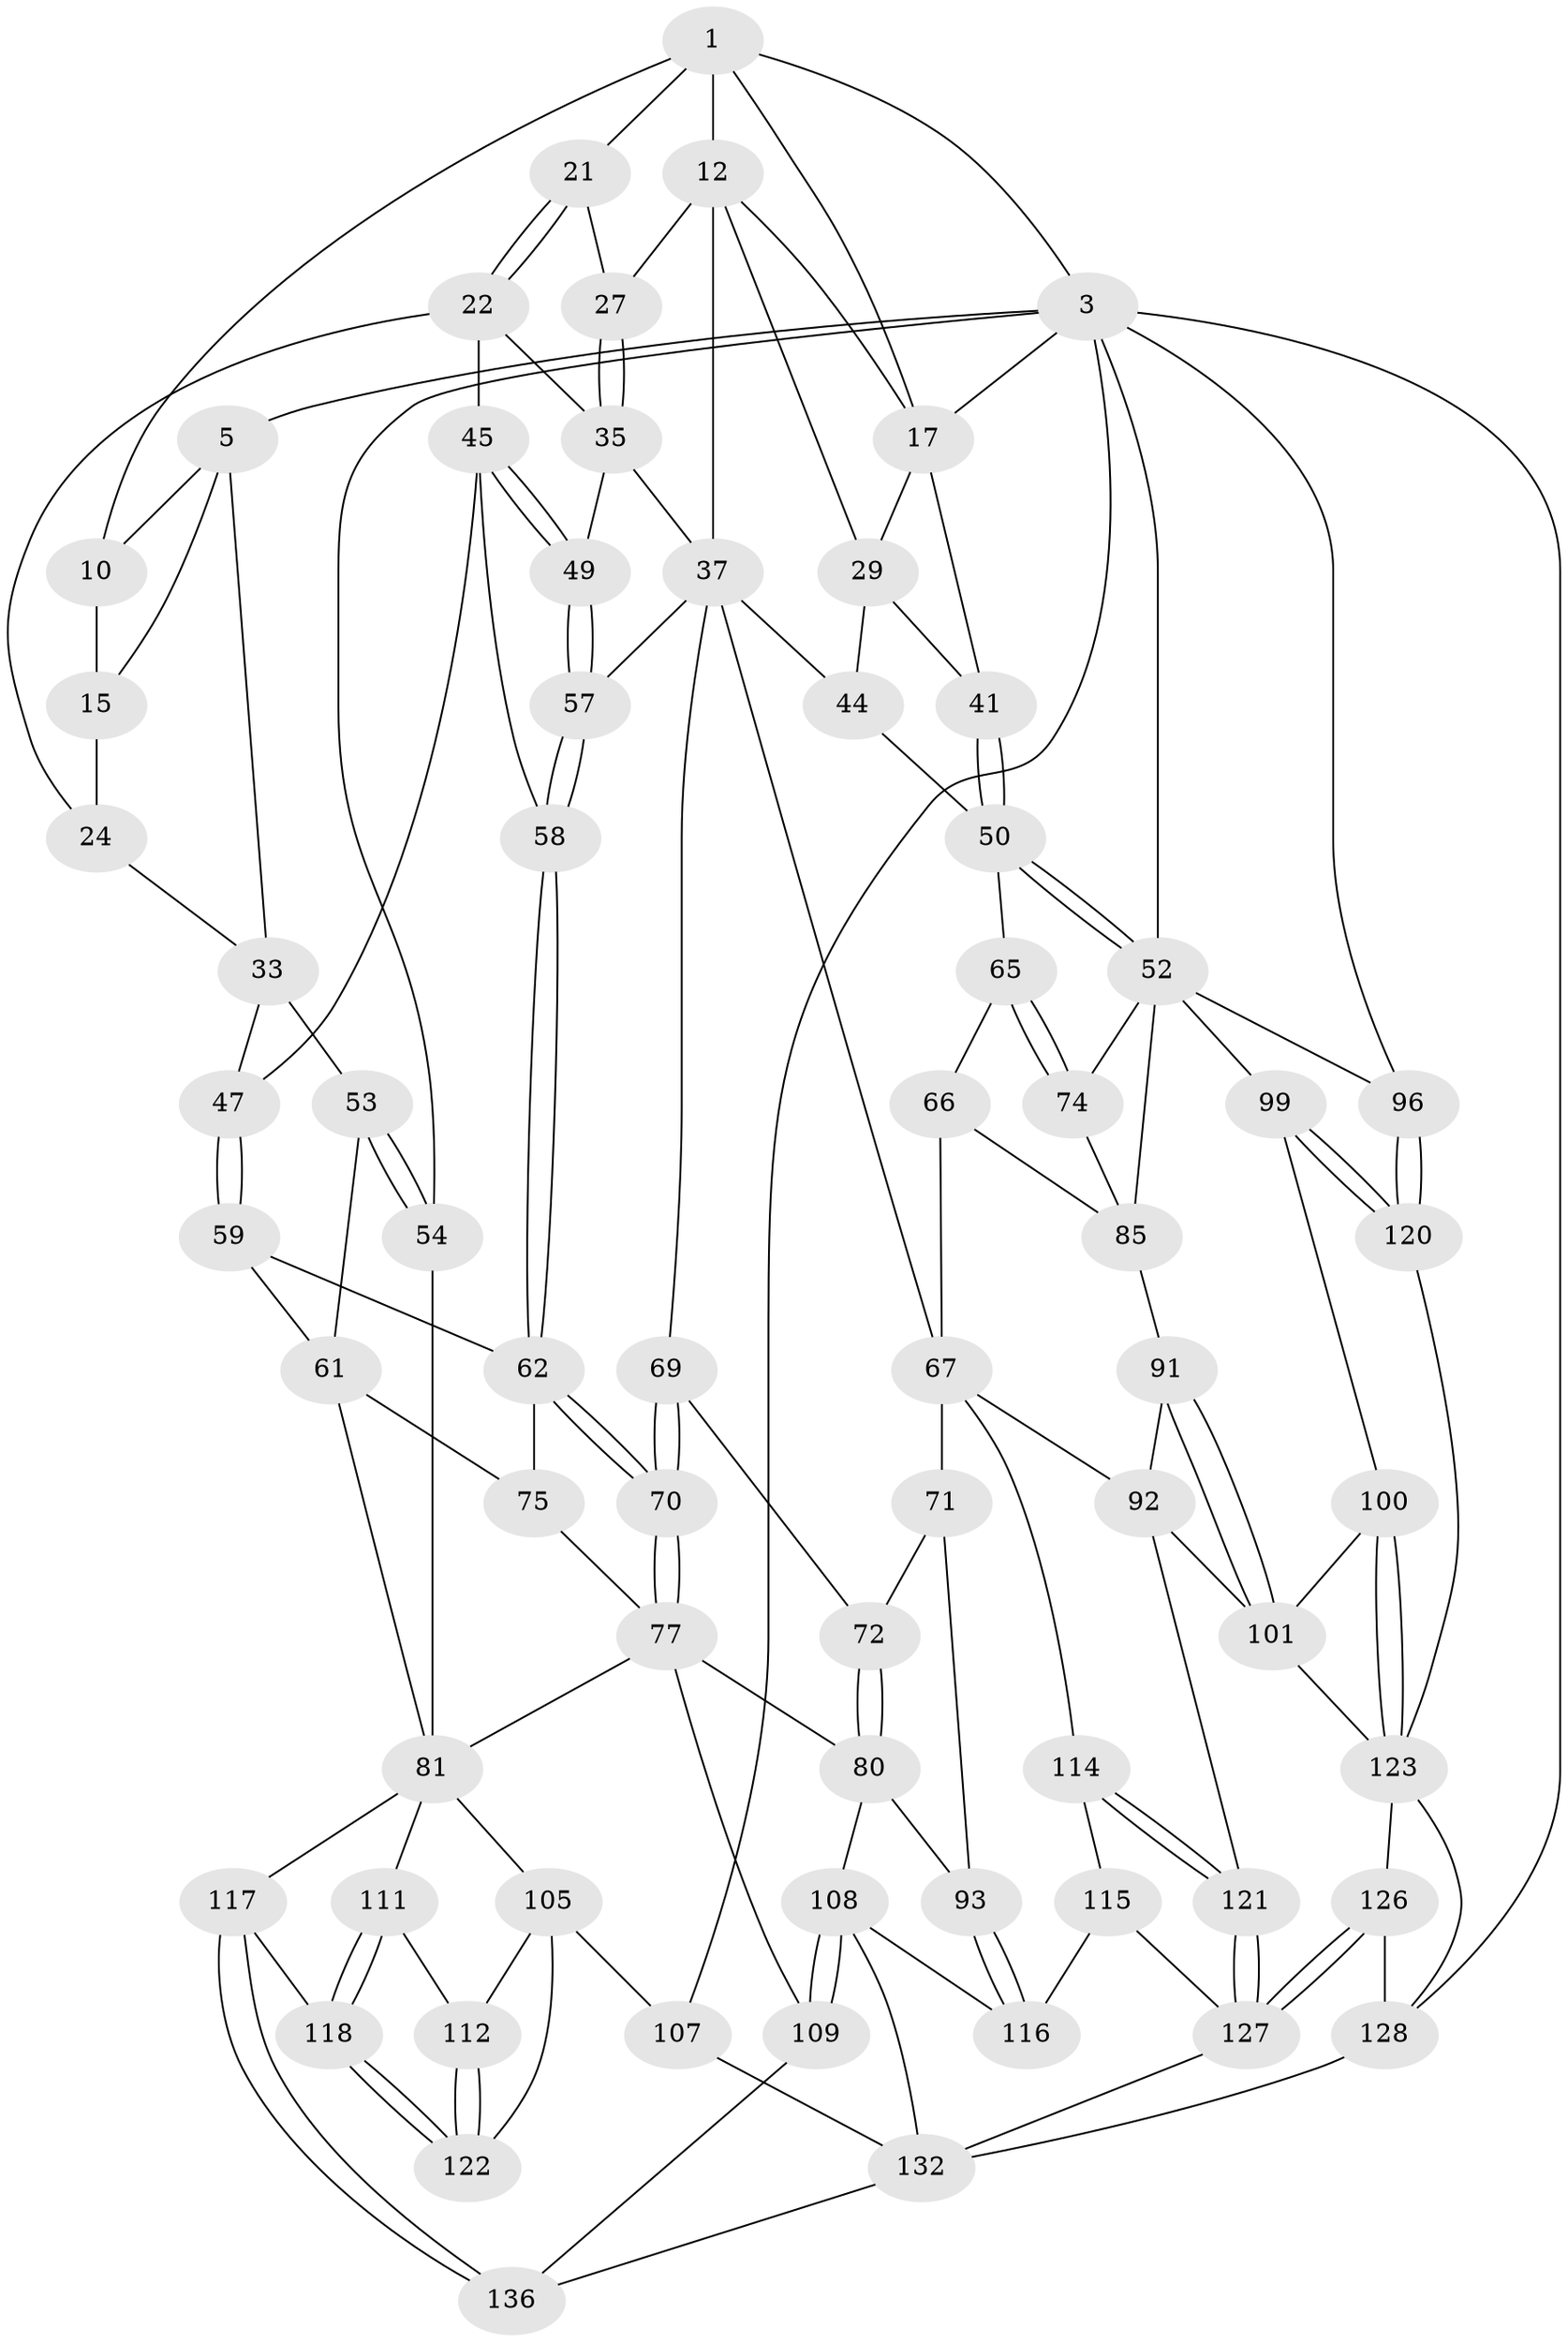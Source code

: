 // original degree distribution, {3: 0.014492753623188406, 4: 0.2463768115942029, 6: 0.2318840579710145, 5: 0.5072463768115942}
// Generated by graph-tools (version 1.1) at 2025/28/03/15/25 16:28:05]
// undirected, 69 vertices, 154 edges
graph export_dot {
graph [start="1"]
  node [color=gray90,style=filled];
  1 [pos="+0.7560265554009722+0",super="+2+7"];
  3 [pos="+1+0",super="+4+19+95"];
  5 [pos="+0+0",super="+6+14"];
  10 [pos="+0.57480731541105+0.00574994196233298"];
  12 [pos="+0.8310494466293207+0.18773928697006179",super="+13"];
  15 [pos="+0.28489303793701615+0.09328082260828237",super="+16"];
  17 [pos="+0.9293413677399658+0.10581318209312177",super="+20+18"];
  21 [pos="+0.5529416887395667+0.25418847366765757",super="+28"];
  22 [pos="+0.5425106485863067+0.27941623004507304",super="+23"];
  24 [pos="+0.4840317452108087+0.24495043755054166",super="+31"];
  27 [pos="+0.7066812837649569+0.23473263252031823"];
  29 [pos="+0.8655219653742484+0.24184957334427562",super="+42"];
  33 [pos="+0.23206400112132+0.31775921933801426",super="+34+48"];
  35 [pos="+0.5732534067205658+0.3125098679647495",super="+36"];
  37 [pos="+0.7536976286133565+0.2988328909485322",super="+38"];
  41 [pos="+0.912312604872051+0.27117860098748847"];
  44 [pos="+0.8018320813264028+0.37971919806465726"];
  45 [pos="+0.374047249989028+0.3107294185373547",super="+46"];
  47 [pos="+0.26132523623511844+0.3651271787242011"];
  49 [pos="+0.43506659813572396+0.400955334023648"];
  50 [pos="+0.9761648592593806+0.44116401237009933",super="+51"];
  52 [pos="+1+0.4411855844071894",super="+73"];
  53 [pos="+0.02221313309597721+0.4877715197889018",super="+55"];
  54 [pos="+0+0.5056886985686176"];
  57 [pos="+0.41202412126313515+0.4431660657045067"];
  58 [pos="+0.3898721403342797+0.4506074998387826"];
  59 [pos="+0.26024451777271634+0.36995284868245976",super="+60"];
  61 [pos="+0.1885010399577803+0.5117632883832911",super="+76"];
  62 [pos="+0.3430845141696151+0.5279077314360062",super="+63"];
  65 [pos="+0.9018785994747708+0.5251751477352014"];
  66 [pos="+0.7588828635991484+0.5819543948713453"];
  67 [pos="+0.7400561914103373+0.5820755362312711",super="+87+68"];
  69 [pos="+0.5042338279664991+0.5521366968492573"];
  70 [pos="+0.3805360304318106+0.5899567931134885"];
  71 [pos="+0.651190007537356+0.5834923517124685",super="+90"];
  72 [pos="+0.5158885992190126+0.55925712405732"];
  74 [pos="+0.9688043146224287+0.6382833506123272"];
  75 [pos="+0.28504589184326584+0.5846593055279652"];
  77 [pos="+0.38386789532068105+0.6955719648937635",super="+78"];
  80 [pos="+0.4352233048754729+0.7113023740618655",super="+94"];
  81 [pos="+0.20361528314905306+0.7054092909586305",super="+82"];
  85 [pos="+0.9178828125746227+0.6807880113791084",super="+86"];
  91 [pos="+0.8517660949996166+0.7428725957016625"];
  92 [pos="+0.8041525191423791+0.741876353666654",super="+102"];
  93 [pos="+0.4825677864274439+0.7299444382947118"];
  96 [pos="+1+1"];
  99 [pos="+0.947375609113213+0.7851088279193198"];
  100 [pos="+0.9071881454874098+0.8054139351200824"];
  101 [pos="+0.8764669886585941+0.7860508304303301",super="+104"];
  105 [pos="+0+0.6836664431681098",super="+106"];
  107 [pos="+0+1"];
  108 [pos="+0.4485709796683778+0.8419810420629814",super="+119"];
  109 [pos="+0.3686278936966365+0.9321437893040857",super="+135"];
  111 [pos="+0.08538272303584359+0.8006742977913066"];
  112 [pos="+0.0381269743469945+0.8141518338123113"];
  114 [pos="+0.634325844743597+0.8182224437793872"];
  115 [pos="+0.5707539577482205+0.8661467564232702"];
  116 [pos="+0.5621390722611468+0.867965185764609"];
  117 [pos="+0.18909845727823305+0.8775717050397415"];
  118 [pos="+0.10036548439726464+0.878806468148694"];
  120 [pos="+0.9930476666780678+0.8627768991425507"];
  121 [pos="+0.6990217380811252+0.867125920017543"];
  122 [pos="+0+1"];
  123 [pos="+0.8973173956393052+0.8555353217730707",super="+125+124"];
  126 [pos="+0.8065562940333335+0.8990789783396962",super="+129"];
  127 [pos="+0.7201936170796798+0.9472391036575264",super="+131"];
  128 [pos="+0.9016318882940574+0.8909200723177078",super="+130"];
  132 [pos="+0.6882816787641582+1",super="+133"];
  136 [pos="+0.1911129720591133+0.9280440826995899"];
  1 -- 3;
  1 -- 12 [weight=2];
  1 -- 17;
  1 -- 10;
  1 -- 21 [weight=2];
  3 -- 107 [weight=2];
  3 -- 5;
  3 -- 54;
  3 -- 17;
  3 -- 52;
  3 -- 96;
  3 -- 128;
  5 -- 10;
  5 -- 15;
  5 -- 33;
  10 -- 15;
  12 -- 17;
  12 -- 37 [weight=2];
  12 -- 27;
  12 -- 29;
  15 -- 24 [weight=2];
  17 -- 29;
  17 -- 41;
  21 -- 22;
  21 -- 22;
  21 -- 27;
  22 -- 35;
  22 -- 24 [weight=2];
  22 -- 45;
  24 -- 33;
  27 -- 35;
  27 -- 35;
  29 -- 41;
  29 -- 44;
  33 -- 53 [weight=2];
  33 -- 47;
  35 -- 49;
  35 -- 37;
  37 -- 67;
  37 -- 69;
  37 -- 57;
  37 -- 44;
  41 -- 50;
  41 -- 50;
  44 -- 50;
  45 -- 49;
  45 -- 49;
  45 -- 58;
  45 -- 47;
  47 -- 59;
  47 -- 59;
  49 -- 57;
  49 -- 57;
  50 -- 52;
  50 -- 52;
  50 -- 65;
  52 -- 96;
  52 -- 99;
  52 -- 85;
  52 -- 74;
  53 -- 54;
  53 -- 54;
  53 -- 61;
  54 -- 81;
  57 -- 58;
  57 -- 58;
  58 -- 62;
  58 -- 62;
  59 -- 61;
  59 -- 62 [weight=2];
  61 -- 81;
  61 -- 75;
  62 -- 70;
  62 -- 70;
  62 -- 75;
  65 -- 66;
  65 -- 74;
  65 -- 74;
  66 -- 67;
  66 -- 85;
  67 -- 114;
  67 -- 92 [weight=2];
  67 -- 71 [weight=2];
  69 -- 70;
  69 -- 70;
  69 -- 72;
  70 -- 77;
  70 -- 77;
  71 -- 72;
  71 -- 93;
  72 -- 80;
  72 -- 80;
  74 -- 85;
  75 -- 77;
  77 -- 80;
  77 -- 81 [weight=2];
  77 -- 109;
  80 -- 108;
  80 -- 93;
  81 -- 117;
  81 -- 105;
  81 -- 111;
  85 -- 91;
  91 -- 92;
  91 -- 101;
  91 -- 101;
  92 -- 121;
  92 -- 101;
  93 -- 116;
  93 -- 116;
  96 -- 120;
  96 -- 120;
  99 -- 100;
  99 -- 120;
  99 -- 120;
  100 -- 101;
  100 -- 123;
  100 -- 123;
  101 -- 123;
  105 -- 112;
  105 -- 122;
  105 -- 107;
  107 -- 132;
  108 -- 109 [weight=2];
  108 -- 109;
  108 -- 116;
  108 -- 132;
  109 -- 136;
  111 -- 112;
  111 -- 118;
  111 -- 118;
  112 -- 122;
  112 -- 122;
  114 -- 115;
  114 -- 121;
  114 -- 121;
  115 -- 116;
  115 -- 127;
  117 -- 118;
  117 -- 136;
  117 -- 136;
  118 -- 122;
  118 -- 122;
  120 -- 123;
  121 -- 127;
  121 -- 127;
  123 -- 128;
  123 -- 126;
  126 -- 127;
  126 -- 127;
  126 -- 128 [weight=2];
  127 -- 132;
  128 -- 132;
  132 -- 136;
}
